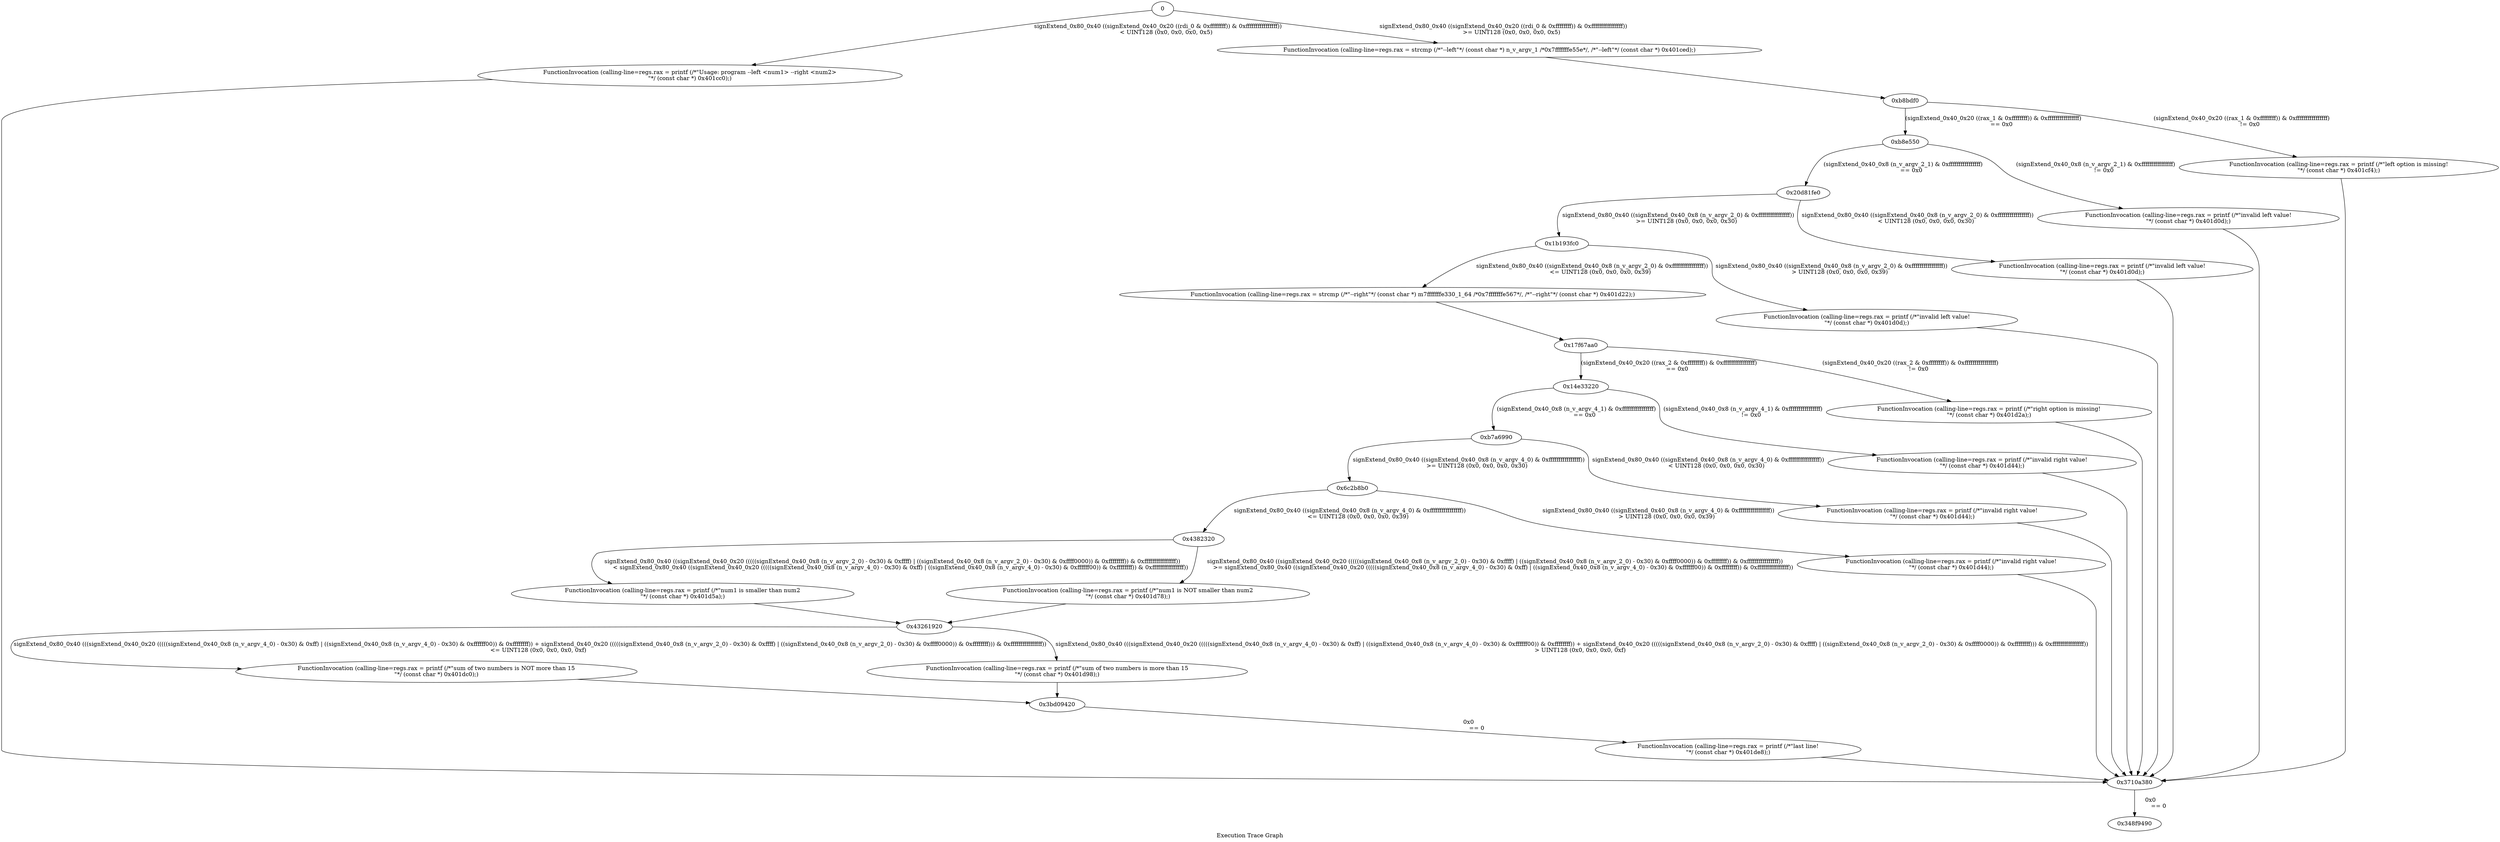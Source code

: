 digraph "Execution Trace Graph" {
	label="Execution Trace Graph";

	Node0 [label = "0"];
	Node0xb8bdf0 [label = "0xb8bdf0"];
	Node0xb8e550 [label = "0xb8e550"];
	Node0xcd4a80 [label = "FunctionInvocation (calling-line=regs.rax = printf (/*\"last line!\n\"*/ (const char *) 0x401de8);)"];
	Node0x3484db0 [label = "FunctionInvocation (calling-line=regs.rax = printf (/*\"sum of two numbers is NOT more than 15\n\"*/ (const char *) 0x401dc0);)"];
	Node0x4382320 [label = "0x4382320"];
	Node0x6c2b8b0 [label = "0x6c2b8b0"];
	Node0xb7a6990 [label = "0xb7a6990"];
	Node0x14e33220 [label = "0x14e33220"];
	Node0x15e71760 [label = "FunctionInvocation (calling-line=regs.rax = printf (/*\"sum of two numbers is more than 15\n\"*/ (const char *) 0x401d98);)"];
	Node0x17f67aa0 [label = "0x17f67aa0"];
	Node0x1b193fc0 [label = "0x1b193fc0"];
	Node0x20d81fe0 [label = "0x20d81fe0"];
	Node0x348f9490 [label = "0x348f9490"];
	Node0x3710a380 [label = "0x3710a380"];
	Node0x3bd09420 [label = "0x3bd09420"];
	Node0x43261920 [label = "0x43261920"];
	Node0x4fb92350 [label = "FunctionInvocation (calling-line=regs.rax = printf (/*\"num1 is smaller than num2\n\"*/ (const char *) 0x401d5a);)"];
	Node0x75ec0170 [label = "FunctionInvocation (calling-line=regs.rax = printf (/*\"left option is missing!\n\"*/ (const char *) 0x401cf4);)"];
	Node0x78cf4370 [label = "FunctionInvocation (calling-line=regs.rax = printf (/*\"Usage: program --left <num1> --right <num2>\n\"*/ (const char *) 0x401cc0);)"];
	Node0x9d316080 [label = "FunctionInvocation (calling-line=regs.rax = printf (/*\"num1 is NOT smaller than num2\n\"*/ (const char *) 0x401d78);)"];
	Node0x9ff3dce0 [label = "FunctionInvocation (calling-line=regs.rax = printf (/*\"invalid right value!\n\"*/ (const char *) 0x401d44);)"];
	Node0xc02e1290 [label = "FunctionInvocation (calling-line=regs.rax = printf (/*\"invalid right value!\n\"*/ (const char *) 0x401d44);)"];
	Node0xc58e3670 [label = "FunctionInvocation (calling-line=regs.rax = printf (/*\"right option is missing!\n\"*/ (const char *) 0x401d2a);)"];
	Node0xcd180fd0 [label = "FunctionInvocation (calling-line=regs.rax = printf (/*\"invalid right value!\n\"*/ (const char *) 0x401d44);)"];
	Node0xd650dff0 [label = "FunctionInvocation (calling-line=regs.rax = strcmp (/*\"--left\"*/ (const char *) n_v_argv_1 /*0x7fffffffe55e*/, /*\"--left\"*/ (const char *) 0x401ced);)"];
	Node0xd932d650 [label = "FunctionInvocation (calling-line=regs.rax = printf (/*\"invalid left value!\n\"*/ (const char *) 0x401d0d);)"];
	Node0x129f80430 [label = "FunctionInvocation (calling-line=regs.rax = strcmp (/*\"--right\"*/ (const char *) m7fffffffe330_1_64 /*0x7fffffffe567*/, /*\"--right\"*/ (const char *) 0x401d22);)"];
	Node0x1359c9b80 [label = "FunctionInvocation (calling-line=regs.rax = printf (/*\"invalid left value!\n\"*/ (const char *) 0x401d0d);)"];
	Node0x1407e42f0 [label = "FunctionInvocation (calling-line=regs.rax = printf (/*\"invalid left value!\n\"*/ (const char *) 0x401d0d);)"];
	Node0 -> Node0xd650dff0 [label = "signExtend_0x80_0x40 ((signExtend_0x40_0x20 ((rdi_0 & 0xffffffff)) & 0xffffffffffffffff))
	 >= UINT128 (0x0, 0x0, 0x0, 0x5)"];
	Node0xd650dff0 -> Node0xb8bdf0 [label = ""];
	Node0 -> Node0x78cf4370 [label = "signExtend_0x80_0x40 ((signExtend_0x40_0x20 ((rdi_0 & 0xffffffff)) & 0xffffffffffffffff))
	 < UINT128 (0x0, 0x0, 0x0, 0x5)"];
	Node0x78cf4370 -> Node0x3710a380 [label = ""];
	Node0xb8bdf0 -> Node0xb8e550 [label = "(signExtend_0x40_0x20 ((rax_1 & 0xffffffff)) & 0xffffffffffffffff)
	 == 0x0"];
	Node0xb8bdf0 -> Node0x75ec0170 [label = "(signExtend_0x40_0x20 ((rax_1 & 0xffffffff)) & 0xffffffffffffffff)
	 != 0x0"];
	Node0x75ec0170 -> Node0x3710a380 [label = ""];
	Node0x3710a380 -> Node0x348f9490 [label = "0x0
	 == 0"];
	Node0xb8e550 -> Node0x20d81fe0 [label = "(signExtend_0x40_0x8 (n_v_argv_2_1) & 0xffffffffffffffff)
	 == 0x0"];
	Node0xb8e550 -> Node0x1359c9b80 [label = "(signExtend_0x40_0x8 (n_v_argv_2_1) & 0xffffffffffffffff)
	 != 0x0"];
	Node0x1359c9b80 -> Node0x3710a380 [label = ""];
	Node0x20d81fe0 -> Node0x1b193fc0 [label = "signExtend_0x80_0x40 ((signExtend_0x40_0x8 (n_v_argv_2_0) & 0xffffffffffffffff))
	 >= UINT128 (0x0, 0x0, 0x0, 0x30)"];
	Node0x20d81fe0 -> Node0xd932d650 [label = "signExtend_0x80_0x40 ((signExtend_0x40_0x8 (n_v_argv_2_0) & 0xffffffffffffffff))
	 < UINT128 (0x0, 0x0, 0x0, 0x30)"];
	Node0xd932d650 -> Node0x3710a380 [label = ""];
	Node0x1b193fc0 -> Node0x129f80430 [label = "signExtend_0x80_0x40 ((signExtend_0x40_0x8 (n_v_argv_2_0) & 0xffffffffffffffff))
	 <= UINT128 (0x0, 0x0, 0x0, 0x39)"];
	Node0x129f80430 -> Node0x17f67aa0 [label = ""];
	Node0x1b193fc0 -> Node0x1407e42f0 [label = "signExtend_0x80_0x40 ((signExtend_0x40_0x8 (n_v_argv_2_0) & 0xffffffffffffffff))
	 > UINT128 (0x0, 0x0, 0x0, 0x39)"];
	Node0x1407e42f0 -> Node0x3710a380 [label = ""];
	Node0x17f67aa0 -> Node0x14e33220 [label = "(signExtend_0x40_0x20 ((rax_2 & 0xffffffff)) & 0xffffffffffffffff)
	 == 0x0"];
	Node0x17f67aa0 -> Node0xc58e3670 [label = "(signExtend_0x40_0x20 ((rax_2 & 0xffffffff)) & 0xffffffffffffffff)
	 != 0x0"];
	Node0xc58e3670 -> Node0x3710a380 [label = ""];
	Node0x14e33220 -> Node0xb7a6990 [label = "(signExtend_0x40_0x8 (n_v_argv_4_1) & 0xffffffffffffffff)
	 == 0x0"];
	Node0x14e33220 -> Node0x9ff3dce0 [label = "(signExtend_0x40_0x8 (n_v_argv_4_1) & 0xffffffffffffffff)
	 != 0x0"];
	Node0x9ff3dce0 -> Node0x3710a380 [label = ""];
	Node0xb7a6990 -> Node0x6c2b8b0 [label = "signExtend_0x80_0x40 ((signExtend_0x40_0x8 (n_v_argv_4_0) & 0xffffffffffffffff))
	 >= UINT128 (0x0, 0x0, 0x0, 0x30)"];
	Node0xb7a6990 -> Node0xcd180fd0 [label = "signExtend_0x80_0x40 ((signExtend_0x40_0x8 (n_v_argv_4_0) & 0xffffffffffffffff))
	 < UINT128 (0x0, 0x0, 0x0, 0x30)"];
	Node0xcd180fd0 -> Node0x3710a380 [label = ""];
	Node0x6c2b8b0 -> Node0x4382320 [label = "signExtend_0x80_0x40 ((signExtend_0x40_0x8 (n_v_argv_4_0) & 0xffffffffffffffff))
	 <= UINT128 (0x0, 0x0, 0x0, 0x39)"];
	Node0x6c2b8b0 -> Node0xc02e1290 [label = "signExtend_0x80_0x40 ((signExtend_0x40_0x8 (n_v_argv_4_0) & 0xffffffffffffffff))
	 > UINT128 (0x0, 0x0, 0x0, 0x39)"];
	Node0xc02e1290 -> Node0x3710a380 [label = ""];
	Node0x4382320 -> Node0x4fb92350 [label = "signExtend_0x80_0x40 ((signExtend_0x40_0x20 (((((signExtend_0x40_0x8 (n_v_argv_2_0) - 0x30) & 0xffff) | ((signExtend_0x40_0x8 (n_v_argv_2_0) - 0x30) & 0xffff0000)) & 0xffffffff)) & 0xffffffffffffffff))
	 < signExtend_0x80_0x40 ((signExtend_0x40_0x20 (((((signExtend_0x40_0x8 (n_v_argv_4_0) - 0x30) & 0xff) | ((signExtend_0x40_0x8 (n_v_argv_4_0) - 0x30) & 0xffffff00)) & 0xffffffff)) & 0xffffffffffffffff))"];
	Node0x4fb92350 -> Node0x43261920 [label = ""];
	Node0x4382320 -> Node0x9d316080 [label = "signExtend_0x80_0x40 ((signExtend_0x40_0x20 (((((signExtend_0x40_0x8 (n_v_argv_2_0) - 0x30) & 0xffff) | ((signExtend_0x40_0x8 (n_v_argv_2_0) - 0x30) & 0xffff0000)) & 0xffffffff)) & 0xffffffffffffffff))
	 >= signExtend_0x80_0x40 ((signExtend_0x40_0x20 (((((signExtend_0x40_0x8 (n_v_argv_4_0) - 0x30) & 0xff) | ((signExtend_0x40_0x8 (n_v_argv_4_0) - 0x30) & 0xffffff00)) & 0xffffffff)) & 0xffffffffffffffff))"];
	Node0x9d316080 -> Node0x43261920 [label = ""];
	Node0x43261920 -> Node0x3484db0 [label = "signExtend_0x80_0x40 (((signExtend_0x40_0x20 (((((signExtend_0x40_0x8 (n_v_argv_4_0) - 0x30) & 0xff) | ((signExtend_0x40_0x8 (n_v_argv_4_0) - 0x30) & 0xffffff00)) & 0xffffffff)) + signExtend_0x40_0x20 (((((signExtend_0x40_0x8 (n_v_argv_2_0) - 0x30) & 0xffff) | ((signExtend_0x40_0x8 (n_v_argv_2_0) - 0x30) & 0xffff0000)) & 0xffffffff))) & 0xffffffffffffffff))
	 <= UINT128 (0x0, 0x0, 0x0, 0xf)"];
	Node0x3484db0 -> Node0x3bd09420 [label = ""];
	Node0x43261920 -> Node0x15e71760 [label = "signExtend_0x80_0x40 (((signExtend_0x40_0x20 (((((signExtend_0x40_0x8 (n_v_argv_4_0) - 0x30) & 0xff) | ((signExtend_0x40_0x8 (n_v_argv_4_0) - 0x30) & 0xffffff00)) & 0xffffffff)) + signExtend_0x40_0x20 (((((signExtend_0x40_0x8 (n_v_argv_2_0) - 0x30) & 0xffff) | ((signExtend_0x40_0x8 (n_v_argv_2_0) - 0x30) & 0xffff0000)) & 0xffffffff))) & 0xffffffffffffffff))
	 > UINT128 (0x0, 0x0, 0x0, 0xf)"];
	Node0x15e71760 -> Node0x3bd09420 [label = ""];
	Node0x3bd09420 -> Node0xcd4a80 [label = "0x0
	 == 0"];
	Node0xcd4a80 -> Node0x3710a380 [label = ""];
}
